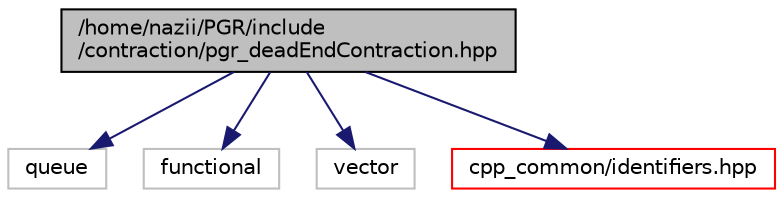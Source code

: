 digraph "/home/nazii/PGR/include/contraction/pgr_deadEndContraction.hpp"
{
  edge [fontname="Helvetica",fontsize="10",labelfontname="Helvetica",labelfontsize="10"];
  node [fontname="Helvetica",fontsize="10",shape=record];
  Node0 [label="/home/nazii/PGR/include\l/contraction/pgr_deadEndContraction.hpp",height=0.2,width=0.4,color="black", fillcolor="grey75", style="filled", fontcolor="black"];
  Node0 -> Node1 [color="midnightblue",fontsize="10",style="solid",fontname="Helvetica"];
  Node1 [label="queue",height=0.2,width=0.4,color="grey75", fillcolor="white", style="filled"];
  Node0 -> Node2 [color="midnightblue",fontsize="10",style="solid",fontname="Helvetica"];
  Node2 [label="functional",height=0.2,width=0.4,color="grey75", fillcolor="white", style="filled"];
  Node0 -> Node3 [color="midnightblue",fontsize="10",style="solid",fontname="Helvetica"];
  Node3 [label="vector",height=0.2,width=0.4,color="grey75", fillcolor="white", style="filled"];
  Node0 -> Node4 [color="midnightblue",fontsize="10",style="solid",fontname="Helvetica"];
  Node4 [label="cpp_common/identifiers.hpp",height=0.2,width=0.4,color="red", fillcolor="white", style="filled",URL="$identifiers_8hpp.html"];
}
